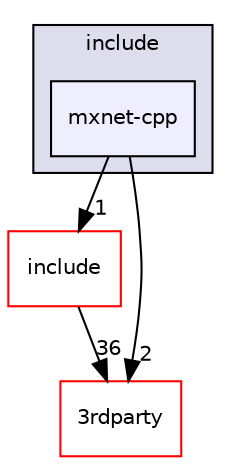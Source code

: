 digraph "/work/mxnet/cpp-package/include/mxnet-cpp" {
  compound=true
  node [ fontsize="10", fontname="Helvetica"];
  edge [ labelfontsize="10", labelfontname="Helvetica"];
  subgraph clusterdir_eb07344824255b98f70969533c25e736 {
    graph [ bgcolor="#ddddee", pencolor="black", label="include" fontname="Helvetica", fontsize="10", URL="dir_eb07344824255b98f70969533c25e736.html"]
  dir_0327d24fd86e9ce22567ad8f859e5290 [shape=box, label="mxnet-cpp", style="filled", fillcolor="#eeeeff", pencolor="black", URL="dir_0327d24fd86e9ce22567ad8f859e5290.html"];
  }
  dir_d44c64559bbebec7f509842c48db8b23 [shape=box label="include" fillcolor="white" style="filled" color="red" URL="dir_d44c64559bbebec7f509842c48db8b23.html"];
  dir_8cab8f464681f7cc51cee77e79a434cd [shape=box label="3rdparty" fillcolor="white" style="filled" color="red" URL="dir_8cab8f464681f7cc51cee77e79a434cd.html"];
  dir_0327d24fd86e9ce22567ad8f859e5290->dir_d44c64559bbebec7f509842c48db8b23 [headlabel="1", labeldistance=1.5 headhref="dir_000017_000009.html"];
  dir_0327d24fd86e9ce22567ad8f859e5290->dir_8cab8f464681f7cc51cee77e79a434cd [headlabel="2", labeldistance=1.5 headhref="dir_000017_000000.html"];
  dir_d44c64559bbebec7f509842c48db8b23->dir_8cab8f464681f7cc51cee77e79a434cd [headlabel="36", labeldistance=1.5 headhref="dir_000009_000000.html"];
}
